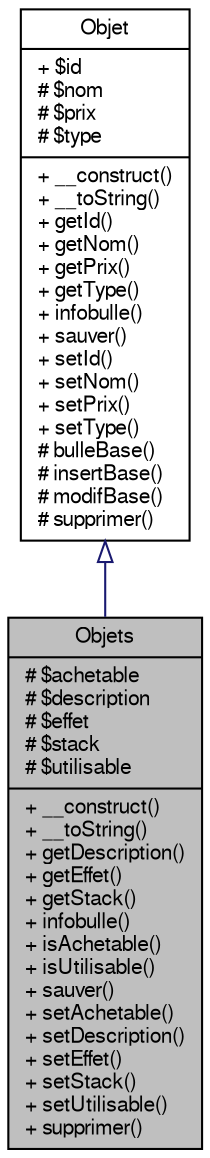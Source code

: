 digraph G
{
  bgcolor="transparent";
  edge [fontname="FreeSans",fontsize="10",labelfontname="FreeSans",labelfontsize="10"];
  node [fontname="FreeSans",fontsize="10",shape=record];
  Node1 [label="{Objets\n|# $achetable\l# $description\l# $effet\l# $stack\l# $utilisable\l|+ __construct()\l+ __toString()\l+ getDescription()\l+ getEffet()\l+ getStack()\l+ infobulle()\l+ isAchetable()\l+ isUtilisable()\l+ sauver()\l+ setAchetable()\l+ setDescription()\l+ setEffet()\l+ setStack()\l+ setUtilisable()\l+ supprimer()\l}",height=0.2,width=0.4,color="black", fillcolor="grey75", style="filled" fontcolor="black"];
  Node2 -> Node1 [dir=back,color="midnightblue",fontsize="10",style="solid",arrowtail="empty",fontname="FreeSans"];
  Node2 [label="{Objet\n|+ $id\l# $nom\l# $prix\l# $type\l|+ __construct()\l+ __toString()\l+ getId()\l+ getNom()\l+ getPrix()\l+ getType()\l+ infobulle()\l+ sauver()\l+ setId()\l+ setNom()\l+ setPrix()\l+ setType()\l# bulleBase()\l# insertBase()\l# modifBase()\l# supprimer()\l}",height=0.2,width=0.4,color="black",URL="$class_objet.html",tooltip="Classe abstraite représentant un objet."];
}
